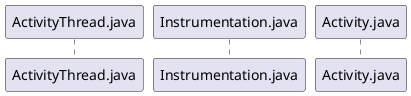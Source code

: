 @startuml
participant ActivityThread as "ActivityThread.java"
participant Instrumentation as "Instrumentation.java"
participant Activity as "Activity.java"


@enduml